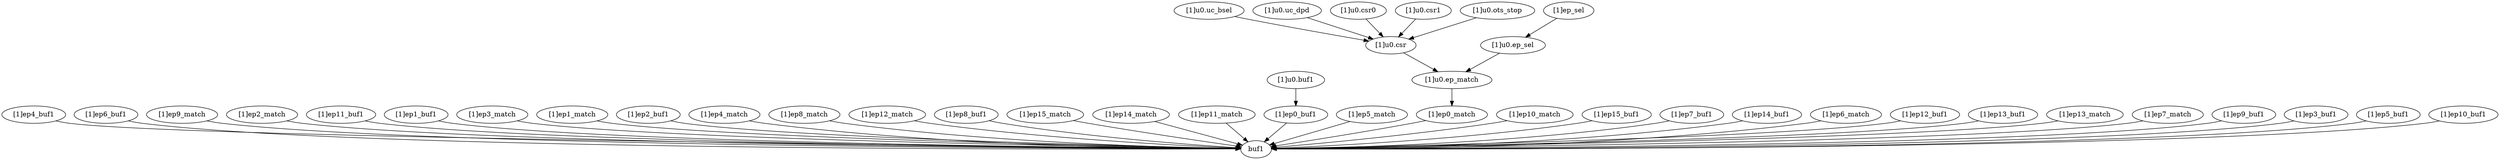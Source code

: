 strict digraph "" {
	"[1]ep4_buf1"	 [complexity=2,
		importance=0.0225776728247,
		rank=0.0112888364124];
	buf1	 [complexity=0,
		importance=0.020689887589,
		rank=0.0];
	"[1]ep4_buf1" -> buf1;
	"[1]ep6_buf1"	 [complexity=2,
		importance=0.0225776728247,
		rank=0.0112888364124];
	"[1]ep6_buf1" -> buf1;
	"[1]ep9_match"	 [complexity=1,
		importance=0.146716998359,
		rank=0.146716998359];
	"[1]ep9_match" -> buf1;
	"[1]ep2_match"	 [complexity=1,
		importance=0.291546211482,
		rank=0.291546211482];
	"[1]ep2_match" -> buf1;
	"[1]u0.csr"	 [complexity=4,
		importance=0.347206063129,
		rank=0.0868015157823];
	"[1]u0.ep_match"	 [complexity=1,
		importance=0.337887480286,
		rank=0.337887480286];
	"[1]u0.csr" -> "[1]u0.ep_match";
	"[1]ep11_buf1"	 [complexity=2,
		importance=0.0225776728247,
		rank=0.0112888364124];
	"[1]ep11_buf1" -> buf1;
	"[1]ep1_buf1"	 [complexity=2,
		importance=0.0225776728247,
		rank=0.0112888364124];
	"[1]ep1_buf1" -> buf1;
	"[1]ep3_match"	 [complexity=1,
		importance=0.270856323893,
		rank=0.270856323893];
	"[1]ep3_match" -> buf1;
	"[1]ep1_match"	 [complexity=1,
		importance=0.312236099071,
		rank=0.312236099071];
	"[1]ep1_match" -> buf1;
	"[1]ep2_buf1"	 [complexity=2,
		importance=0.0225776728247,
		rank=0.0112888364124];
	"[1]ep2_buf1" -> buf1;
	"[1]u0.uc_bsel"	 [complexity=10,
		importance=0.35100519551,
		rank=0.035100519551];
	"[1]u0.uc_bsel" -> "[1]u0.csr";
	"[1]ep4_match"	 [complexity=1,
		importance=0.250166436304,
		rank=0.250166436304];
	"[1]ep4_match" -> buf1;
	"[1]ep8_match"	 [complexity=1,
		importance=0.167406885948,
		rank=0.167406885948];
	"[1]ep8_match" -> buf1;
	"[1]ep12_match"	 [complexity=1,
		importance=0.0846473355917,
		rank=0.0846473355917];
	"[1]ep12_match" -> buf1;
	"[1]ep8_buf1"	 [complexity=2,
		importance=0.0225776728247,
		rank=0.0112888364124];
	"[1]ep8_buf1" -> buf1;
	"[1]u0.uc_dpd"	 [complexity=10,
		importance=0.35100519551,
		rank=0.035100519551];
	"[1]u0.uc_dpd" -> "[1]u0.csr";
	"[1]u0.csr0"	 [complexity=10,
		importance=0.349560987244,
		rank=0.0349560987244];
	"[1]u0.csr0" -> "[1]u0.csr";
	"[1]u0.csr1"	 [complexity=10,
		importance=0.350938236348,
		rank=0.0350938236348];
	"[1]u0.csr1" -> "[1]u0.csr";
	"[1]ep15_match"	 [complexity=1,
		importance=0.0225776728247,
		rank=0.0225776728247];
	"[1]ep15_match" -> buf1;
	"[1]ep14_match"	 [complexity=1,
		importance=0.0432675604137,
		rank=0.0432675604137];
	"[1]ep14_match" -> buf1;
	"[1]ep11_match"	 [complexity=1,
		importance=0.105337223181,
		rank=0.105337223181];
	"[1]ep11_match" -> buf1;
	"[1]u0.buf1"	 [complexity=2,
		importance=0.0295737323998,
		rank=0.0147868661999];
	"[1]ep0_buf1"	 [complexity=2,
		importance=0.023976802872,
		rank=0.011988401436];
	"[1]u0.buf1" -> "[1]ep0_buf1";
	"[1]ep5_match"	 [complexity=1,
		importance=0.229476548715,
		rank=0.229476548715];
	"[1]ep5_match" -> buf1;
	"[1]ep0_match"	 [complexity=1,
		importance=0.333918123418,
		rank=0.333918123418];
	"[1]ep0_match" -> buf1;
	"[1]ep10_match"	 [complexity=1,
		importance=0.12602711077,
		rank=0.12602711077];
	"[1]ep10_match" -> buf1;
	"[1]ep15_buf1"	 [complexity=2,
		importance=0.0225776728247,
		rank=0.0112888364124];
	"[1]ep15_buf1" -> buf1;
	"[1]u0.ots_stop"	 [complexity=10,
		importance=0.349560987244,
		rank=0.0349560987244];
	"[1]u0.ots_stop" -> "[1]u0.csr";
	"[1]ep7_buf1"	 [complexity=2,
		importance=0.0225776728247,
		rank=0.0112888364124];
	"[1]ep7_buf1" -> buf1;
	"[1]ep14_buf1"	 [complexity=2,
		importance=0.0225776728247,
		rank=0.0112888364124];
	"[1]ep14_buf1" -> buf1;
	"[1]ep6_match"	 [complexity=1,
		importance=0.208786661126,
		rank=0.208786661126];
	"[1]ep6_match" -> buf1;
	"[1]ep12_buf1"	 [complexity=2,
		importance=0.0225776728247,
		rank=0.0112888364124];
	"[1]ep12_buf1" -> buf1;
	"[1]ep13_buf1"	 [complexity=2,
		importance=0.0225776728247,
		rank=0.0112888364124];
	"[1]ep13_buf1" -> buf1;
	"[1]ep13_match"	 [complexity=1,
		importance=0.0639574480027,
		rank=0.0639574480027];
	"[1]ep13_match" -> buf1;
	"[1]ep7_match"	 [complexity=1,
		importance=0.188096773537,
		rank=0.188096773537];
	"[1]ep7_match" -> buf1;
	"[1]ep9_buf1"	 [complexity=2,
		importance=0.0225776728247,
		rank=0.0112888364124];
	"[1]ep9_buf1" -> buf1;
	"[1]ep_sel"	 [complexity=4,
		importance=0.342606885354,
		rank=0.0856517213386];
	"[1]u0.ep_sel"	 [complexity=4,
		importance=0.340719100119,
		rank=0.0851797750296];
	"[1]ep_sel" -> "[1]u0.ep_sel";
	"[1]u0.ep_match" -> "[1]ep0_match";
	"[1]u0.ep_sel" -> "[1]u0.ep_match";
	"[1]ep3_buf1"	 [complexity=2,
		importance=0.0225776728247,
		rank=0.0112888364124];
	"[1]ep3_buf1" -> buf1;
	"[1]ep5_buf1"	 [complexity=2,
		importance=0.0225776728247,
		rank=0.0112888364124];
	"[1]ep5_buf1" -> buf1;
	"[1]ep10_buf1"	 [complexity=2,
		importance=0.0225776728247,
		rank=0.0112888364124];
	"[1]ep10_buf1" -> buf1;
	"[1]ep0_buf1" -> buf1;
}
